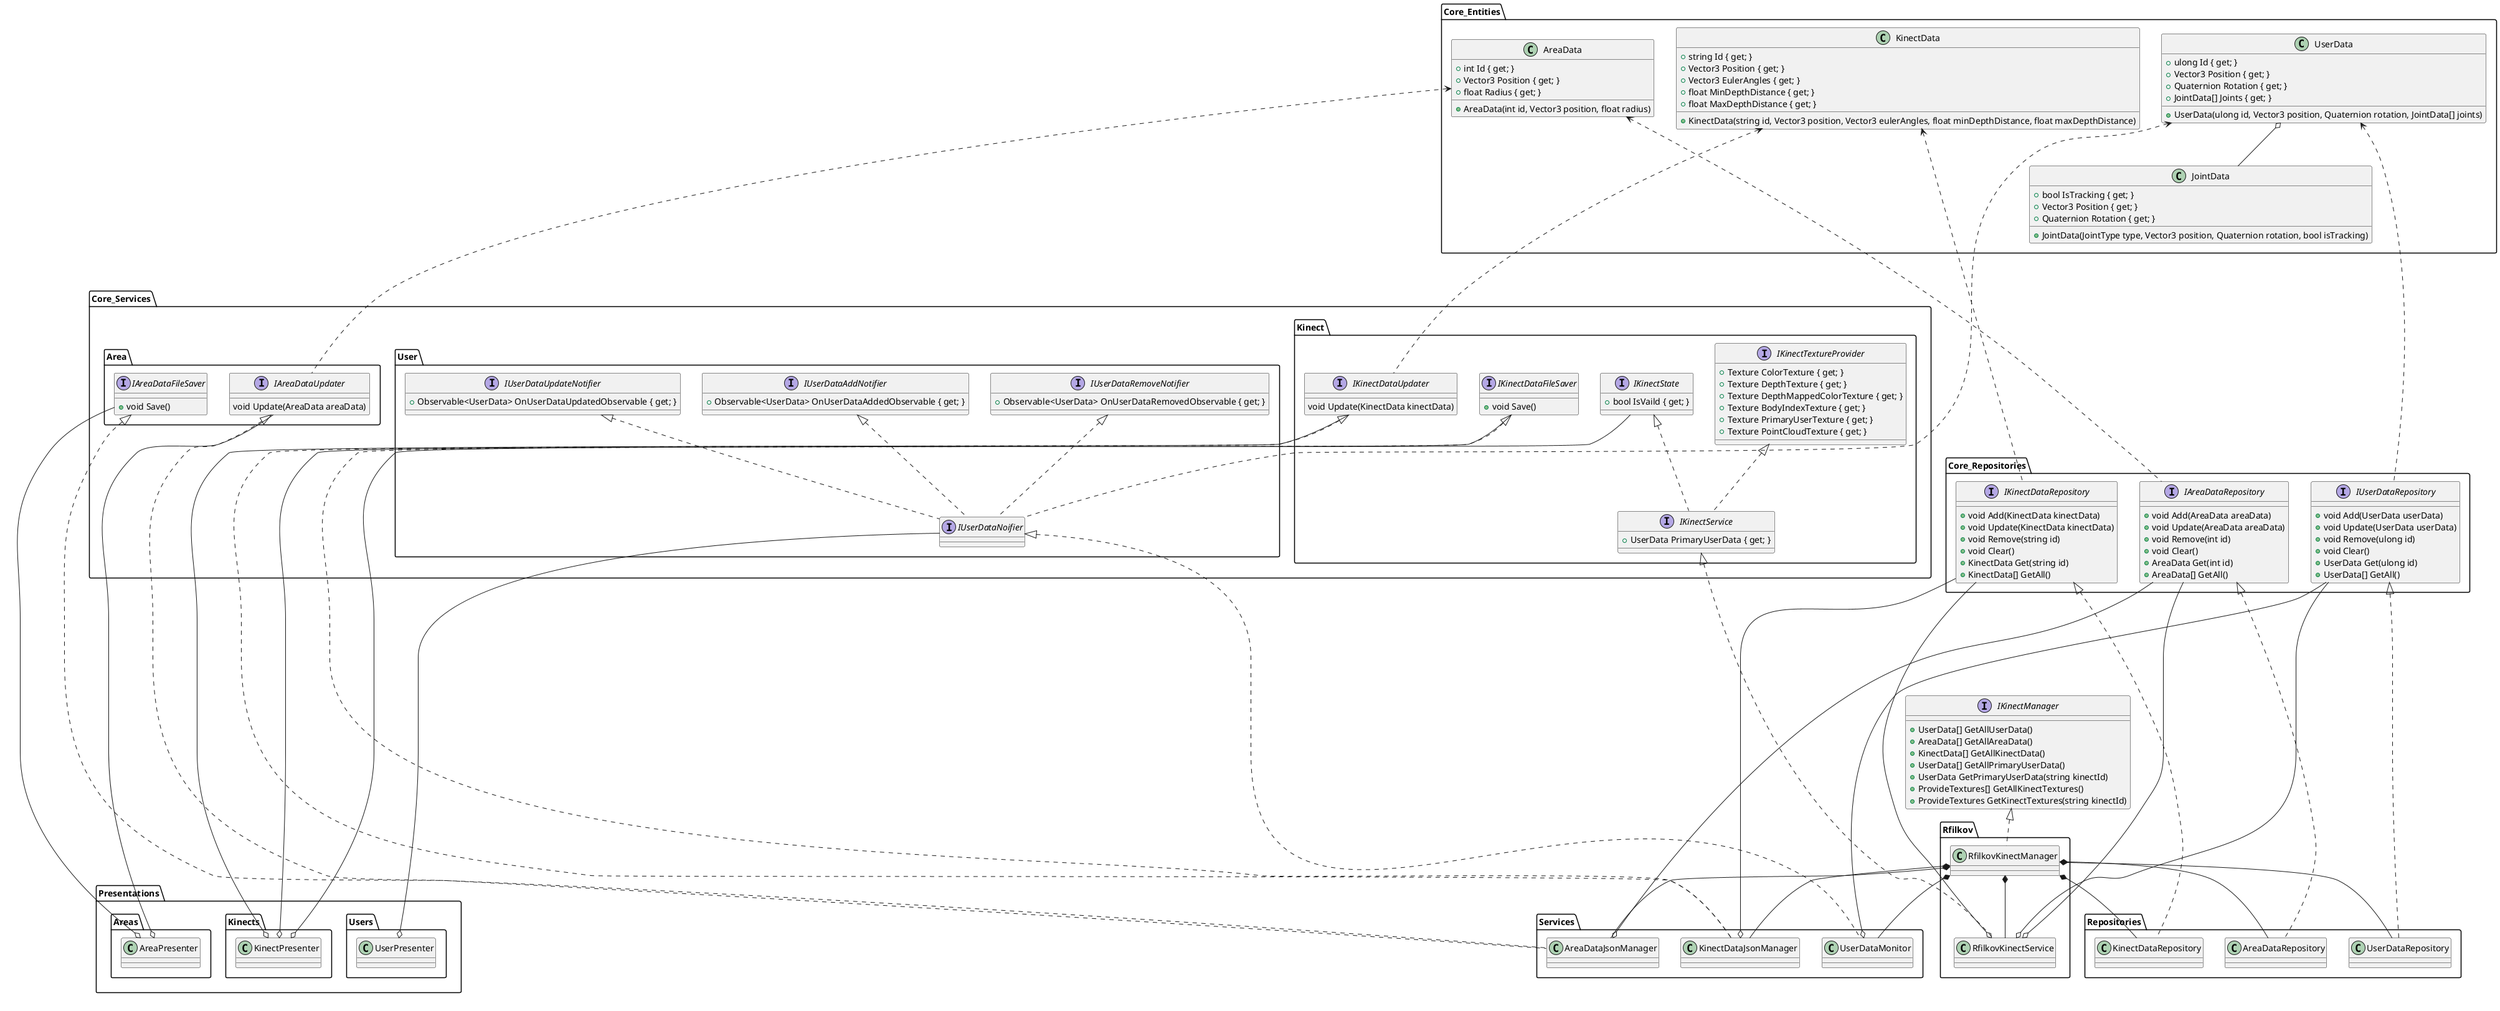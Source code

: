 @startuml
skinparam groupInheritance 2

interface IKinectManager
{
    + UserData[] GetAllUserData()
    + AreaData[] GetAllAreaData()
    + KinectData[] GetAllKinectData()
    + UserData[] GetAllPrimaryUserData()
    + UserData GetPrimaryUserData(string kinectId)
    + ProvideTextures[] GetAllKinectTextures()
    + ProvideTextures GetKinectTextures(string kinectId)
}

package Core_Entities
{
    class AreaData
    {
        + AreaData(int id, Vector3 position, float radius)
        + int Id { get; }
        + Vector3 Position { get; }
        + float Radius { get; }
    }

    class KinectData
    {
        + KinectData(string id, Vector3 position, Vector3 eulerAngles, float minDepthDistance, float maxDepthDistance)
        + string Id { get; }
        + Vector3 Position { get; }
        + Vector3 EulerAngles { get; }
        + float MinDepthDistance { get; }
        + float MaxDepthDistance { get; }
    }

    class UserData
    {
        + UserData(ulong id, Vector3 position, Quaternion rotation, JointData[] joints)
        + ulong Id { get; }
        + Vector3 Position { get; }
        + Quaternion Rotation { get; }
        + JointData[] Joints { get; }
    }

    class JointData
    {
        + JointData(JointType type, Vector3 position, Quaternion rotation, bool isTracking)
        + bool IsTracking { get; }
        + Vector3 Position { get; }
        + Quaternion Rotation { get; }
    }

    UserData o-- JointData
}

package Core_Repositories
{
    interface IAreaDataRepository
    {
        + void Add(AreaData areaData)
        + void Update(AreaData areaData)
        + void Remove(int id)
        + void Clear()
        + AreaData Get(int id)
        + AreaData[] GetAll()
    }

    interface IKinectDataRepository
    {
        + void Add(KinectData kinectData)
        + void Update(KinectData kinectData)
        + void Remove(string id)
        + void Clear()
        + KinectData Get(string id)
        + KinectData[] GetAll()
    }

    interface IUserDataRepository
    {
        + void Add(UserData userData)
        + void Update(UserData userData)
        + void Remove(ulong id)
        + void Clear()
        + UserData Get(ulong id)
        + UserData[] GetAll()
    }

    AreaData <.... IAreaDataRepository
    KinectData <.... IKinectDataRepository
    UserData <.... IUserDataRepository
}

package Core_Services
{
    package Area
    {
        interface IAreaDataFileSaver
        {
            + void Save()
        }

        interface IAreaDataUpdater
        {
            void Update(AreaData areaData)
        }

    }

    package Kinect
    {
        interface IKinectDataFileSaver
        {
            + void Save()
        }

        interface IKinectDataUpdater
        {
            void Update(KinectData kinectData)
        }

        interface IKinectService
        {
            + UserData PrimaryUserData { get; }
        }

        interface IKinectTextureProvider
        {
            + Texture ColorTexture { get; }
            + Texture DepthTexture { get; }
            + Texture DepthMappedColorTexture { get; }
            + Texture BodyIndexTexture { get; }
            + Texture PrimaryUserTexture { get; }
            + Texture PointCloudTexture { get; }
        }

        interface IKinectState
        {
            + bool IsVaild { get; }
        }
    }

    package User
    {
        interface IUserDataNoifier

        interface IUserDataAddNotifier
        {
            + Observable<UserData> OnUserDataAddedObservable { get; }
        }

        interface IUserDataUpdateNotifier
        {
            + Observable<UserData> OnUserDataUpdatedObservable { get; }
        }

        interface IUserDataRemoveNotifier
        {
            + Observable<UserData> OnUserDataRemovedObservable { get; }
        }
    }

    IKinectTextureProvider <|.. IKinectService
    IKinectState <|.. IKinectService

    IUserDataAddNotifier <|.. IUserDataNoifier
    IUserDataUpdateNotifier <|.. IUserDataNoifier
    IUserDataRemoveNotifier <|.. IUserDataNoifier

    AreaData <.... IAreaDataUpdater
    KinectData <.... IKinectDataUpdater
    UserData <.... IUserDataNoifier
}

package Repositories
{
    class AreaDataRepository
    class KinectDataRepository
    class UserDataRepository

    IAreaDataRepository <|.... AreaDataRepository
    IKinectDataRepository <|.... KinectDataRepository
    IUserDataRepository <|.... UserDataRepository
}

package Services
{
    class AreaDataJsonManager
    class KinectDataJsonManager
    class UserDataMonitor

    IAreaDataFileSaver <|..... AreaDataJsonManager
    IAreaDataUpdater <|..... AreaDataJsonManager

    IKinectDataFileSaver <|..... KinectDataJsonManager
    IKinectDataUpdater <|..... KinectDataJsonManager

    IUserDataNoifier <|..... UserDataMonitor

    IAreaDataRepository --o AreaDataJsonManager
    IKinectDataRepository --o KinectDataJsonManager
    IUserDataRepository --o UserDataMonitor
}

package Presentations
{
    package Areas
    {
        class AreaPresenter

        IAreaDataFileSaver ------o AreaPresenter
        IAreaDataUpdater ------o AreaPresenter
    }

    package Kinects
    {
        class KinectPresenter

        IKinectDataFileSaver ------o KinectPresenter
        IKinectDataUpdater ------o KinectPresenter
        IKinectState ------o KinectPresenter
    }

    package Users
    {
        class UserPresenter

        IUserDataNoifier ------o UserPresenter
    }
}

package Rfilkov
{
    class RfilkovKinectManager
    class RfilkovKinectService

    IKinectService <|...... RfilkovKinectService
    IAreaDataRepository ------o RfilkovKinectService
    IKinectDataRepository ------o RfilkovKinectService
    IUserDataRepository ------o RfilkovKinectService
    IKinectManager <|.. RfilkovKinectManager
    RfilkovKinectManager *-- RfilkovKinectService
    RfilkovKinectManager *-- AreaDataRepository
    RfilkovKinectManager *-- KinectDataRepository
    RfilkovKinectManager *-- UserDataRepository
    RfilkovKinectManager *-- UserDataMonitor
    RfilkovKinectManager *-- AreaDataJsonManager
    RfilkovKinectManager *-- KinectDataJsonManager
}

@enduml